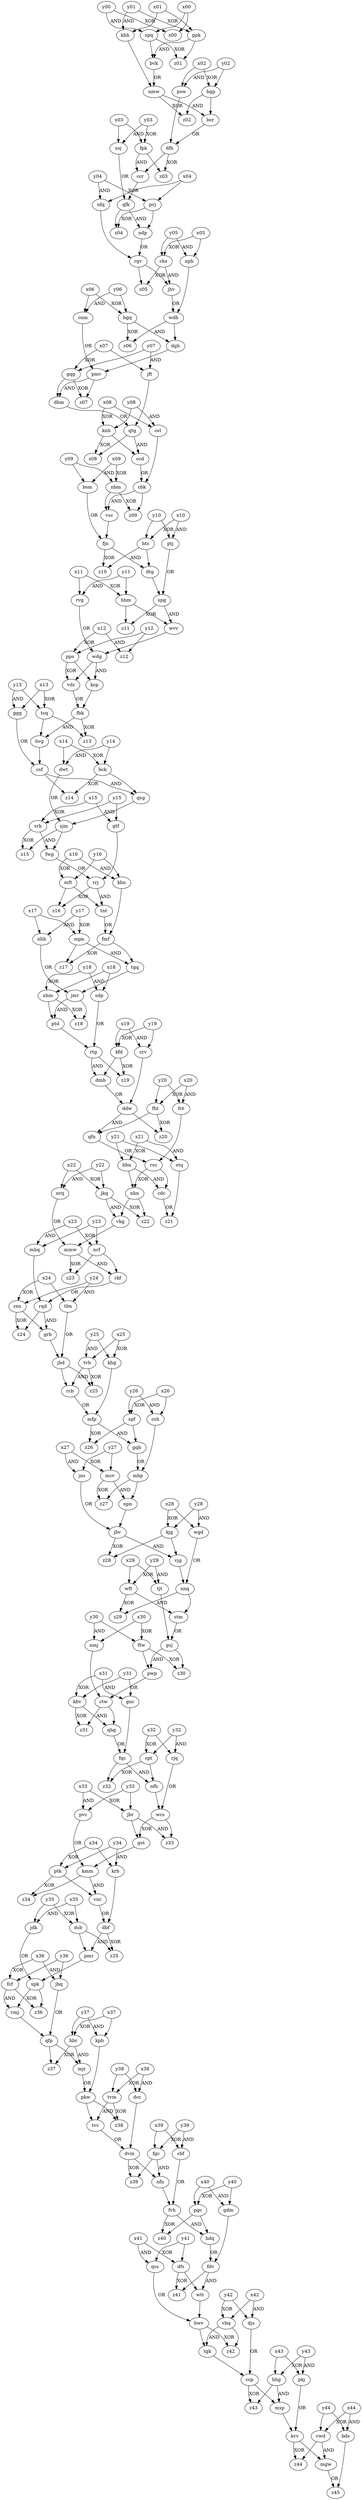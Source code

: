 digraph {
    x23 -> mhq [label="AND"]
    dbf -> z35 [label="XOR"]
    x41 -> qss [label="AND"]
    kbv -> qhg [label="AND"]
    djs -> ccp [label="OR"]
    nmw -> bcr [label="AND"]
    jns -> jbv [label="OR"]
    y29 -> tjt [label="AND"]
    y17 -> nhh [label="AND"]
    kmm -> vnr [label="AND"]
    hbr -> mjr [label="AND"]
    qfk -> ndp [label="AND"]
    tvb -> z25 [label="XOR"]
    y29 -> wft [label="XOR"]
    rqd -> grb [label="AND"]
    jbv -> vjg [label="AND"]
    tvm -> z38 [label="XOR"]
    vwd -> mgw [label="AND"]
    nmw -> z02 [label="XOR"]
    cdc -> z21 [label="OR"]
    x16 -> mft [label="XOR"]
    x37 -> hbr [label="XOR"]
    x24 -> cns [label="XOR"]
    y40 -> pgc [label="XOR"]
    ccd -> cbk [label="OR"]
    fht -> z20 [label="XOR"]
    wft -> stm [label="AND"]
    srk -> fwg [label="AND"]
    y06 -> cnm [label="AND"]
    gqg -> z07 [label="XOR"]
    ndp -> rgv [label="OR"]
    bsm -> fjn [label="OR"]
    x15 -> srk [label="XOR"]
    bwv -> z42 [label="XOR"]
    kbv -> z31 [label="XOR"]
    x10 -> htc [label="XOR"]
    x08 -> knh [label="XOR"]
    fgc -> nfn [label="AND"]
    y03 -> ssj [label="AND"]
    x26 -> spf [label="XOR"]
    y02 -> psw [label="AND"]
    x36 -> fcf [label="XOR"]
    ptj -> spg [label="OR"]
    stm -> gsj [label="OR"]
    mmw -> z23 [label="XOR"]
    y26 -> csh [label="AND"]
    rrj -> tnt [label="AND"]
    x05 -> chs [label="XOR"]
    x16 -> khn [label="AND"]
    nqm -> tgq [label="AND"]
    wft -> z29 [label="XOR"]
    y13 -> ggg [label="AND"]
    rcb -> mfp [label="OR"]
    y28 -> wgd [label="AND"]
    csf -> qsg [label="AND"]
    x31 -> kbv [label="XOR"]
    rrj -> z16 [label="XOR"]
    hhg -> msp [label="AND"]
    y00 -> z00 [label="XOR"]
    x25 -> khg [label="XOR"]
    x42 -> djs [label="AND"]
    ggg -> csf [label="OR"]
    pps -> vdc [label="XOR"]
    y04 -> pvj [label="XOR"]
    qtg -> ccd [label="AND"]
    x27 -> jns [label="AND"]
    jdk -> spk [label="OR"]
    nhm -> z18 [label="XOR"]
    fpk -> ccr [label="AND"]
    x06 -> bgq [label="XOR"]
    x38 -> dcc [label="AND"]
    x22 -> jkq [label="XOR"]
    vbq -> tgk [label="AND"]
    x14 -> bck [label="XOR"]
    fjn -> dtg [label="AND"]
    kfd -> z19 [label="XOR"]
    bvk -> nmw [label="OR"]
    x34 -> ptk [label="XOR"]
    mmw -> rkf [label="AND"]
    y11 -> rvg [label="AND"]
    wgd -> nnq [label="OR"]
    qss -> bwv [label="OR"]
    dmb -> ddw [label="OR"]
    y08 -> cst [label="AND"]
    nhh -> jmr [label="OR"]
    cpt -> z32 [label="XOR"]
    tnt -> fmf [label="OR"]
    fbk -> hvg [label="AND"]
    spq -> z01 [label="XOR"]
    x02 -> bgp [label="XOR"]
    x20 -> fct [label="AND"]
    x36 -> jbq [label="AND"]
    x12 -> z12 [label="AND"]
    mfp -> z26 [label="XOR"]
    spg -> z11 [label="XOR"]
    y32 -> rjq [label="AND"]
    y04 -> nfq [label="AND"]
    pkj -> kvv [label="OR"]
    tvc -> dvm [label="OR"]
    vnr -> dbf [label="OR"]
    fmf -> z17 [label="XOR"]
    rtg -> dmb [label="AND"]
    fvh -> z40 [label="XOR"]
    fcf -> z36 [label="XOR"]
    pvc -> kmm [label="OR"]
    cbk -> vsc [label="AND"]
    x09 -> bsm [label="AND"]
    x07 -> gqg [label="XOR"]
    ptk -> z34 [label="XOR"]
    x28 -> kjg [label="XOR"]
    dbm -> qtg [label="OR"]
    jbr -> z33 [label="AND"]
    y42 -> vbq [label="XOR"]
    y00 -> spq [label="AND"]
    y19 -> kfd [label="XOR"]
    tbn -> jhd [label="OR"]
    kvv -> z44 [label="XOR"]
    wcs -> gst [label="XOR"]
    srk -> z15 [label="XOR"]
    y39 -> cbf [label="AND"]
    bgq -> z06 [label="XOR"]
    bbn -> cdc [label="AND"]
    y18 -> nhm [label="XOR"]
    tvm -> tvc [label="AND"]
    x23 -> ncf [label="XOR"]
    x19 -> crv [label="AND"]
    qhg -> fqc [label="OR"]
    jbv -> z28 [label="XOR"]
    y05 -> nph [label="AND"]
    x32 -> cpt [label="XOR"]
    x31 -> gnc [label="AND"]
    ccp -> z43 [label="XOR"]
    x15 -> gtf [label="AND"]
    jmr -> ptd [label="AND"]
    x10 -> ptj [label="AND"]
    bgq -> dgh [label="AND"]
    ftw -> z30 [label="XOR"]
    x44 -> bds [label="AND"]
    fjn -> z10 [label="XOR"]
    y43 -> pkj [label="AND"]
    y30 -> nmj [label="AND"]
    tvb -> rcb [label="AND"]
    x40 -> gdm [label="AND"]
    mgw -> z45 [label="OR"]
    fdv -> wtt [label="AND"]
    rkf -> rqd [label="OR"]
    pvj -> z04 [label="XOR"]
    pmv -> dbm [label="AND"]
    x21 -> bbn [label="XOR"]
    x38 -> tvm [label="XOR"]
    mjr -> pkw [label="OR"]
    jbq -> qfp [label="OR"]
    jkq -> z22 [label="XOR"]
    qfn -> rsc [label="OR"]
    x30 -> ftw [label="XOR"]
    y35 -> dsb [label="XOR"]
    y24 -> tbn [label="AND"]
    fcf -> vmj [label="AND"]
    cnm -> pmv [label="OR"]
    x27 -> mcv [label="XOR"]
    chs -> z05 [label="XOR"]
    vdc -> fbk [label="OR"]
    y39 -> fgc [label="XOR"]
    x13 -> tcq [label="XOR"]
    ssj -> qfk [label="OR"]
    fwg -> rrj [label="OR"]
    knh -> z08 [label="XOR"]
    fqc -> nfh [label="AND"]
    y17 -> nqm [label="XOR"]
    hbr -> z37 [label="XOR"]
    y22 -> nrq [label="AND"]
    y01 -> gpk [label="XOR"]
    jhv -> wdh [label="OR"]
    dfs -> z41 [label="XOR"]
    gqb -> mbp [label="OR"]
    dvm -> z39 [label="XOR"]
    y03 -> fpk [label="XOR"]
    mfp -> gqb [label="AND"]
    x44 -> vwd [label="XOR"]
    gpk -> bvk [label="AND"]
    x21 -> stq [label="AND"]
    cbf -> fvh [label="OR"]
    spg -> wvv [label="AND"]
    cns -> z24 [label="XOR"]
    rjq -> wcs [label="OR"]
    mcv -> npn [label="AND"]
    wdg -> kcp [label="AND"]
    nrq -> mmw [label="OR"]
    x33 -> pvc [label="AND"]
    x20 -> fht [label="XOR"]
    y43 -> hhg [label="XOR"]
    dfh -> z03 [label="XOR"]
    fbk -> z13 [label="XOR"]
    x09 -> nbm [label="XOR"]
    pwp -> ctw [label="OR"]
    y25 -> tvb [label="AND"]
    y34 -> krb [label="AND"]
    x11 -> hhm [label="XOR"]
    hdq -> fdv [label="OR"]
    mcv -> z27 [label="XOR"]
    nbm -> z09 [label="XOR"]
    fvh -> hdq [label="AND"]
    jkq -> vkg [label="AND"]
    dwt -> sjm [label="OR"]
    dbf -> pmr [label="AND"]
    rsc -> nhn [label="XOR"]
    y14 -> dwt [label="AND"]
    x35 -> jdk [label="AND"]
    x41 -> dfs [label="XOR"]
    y37 -> kpb [label="AND"]
    bck -> z14 [label="XOR"]
    y07 -> jft [label="AND"]
    sdp -> rtg [label="OR"]
    y01 -> khh [label="AND"]
    bcr -> dfh [label="OR"]
    chs -> jhv [label="AND"]
    y18 -> sdp [label="AND"]
    ddw -> qfn [label="AND"]
    x33 -> jbr [label="XOR"]
    gsj -> pwp [label="AND"]
    x12 -> pps [label="XOR"]
    rvg -> wdg [label="OR"]

    y23 -> mhq;
    dsb -> z35;
    y41 -> qss;
    ctw -> qhg;
    tgk -> ccp;
    bgp -> bcr;
    npn -> jbv;
    x29 -> tjt;
    x17 -> nhh;
    ptk -> vnr;
    qfp -> mjr;
    pvj -> ndp;
    jhd -> z25;
    x29 -> wft;
    cns -> grb;
    kjg -> vjg;
    pkw -> z38;
    kvv -> mgw;
    bgp -> z02;
    stq -> z21;
    y16 -> mft;
    y37 -> hbr;
    y24 -> cns;
    x40 -> pgc;
    cst -> cbk;
    ddw -> z20;
    nnq -> stm;
    sjm -> fwg;
    x06 -> cnm;
    pmv -> z07;
    nfq -> rgv;
    vsc -> fjn;
    y15 -> srk;
    vbq -> z42;
    ctw -> z31;
    y10 -> htc;
    y08 -> knh;
    dvm -> nfn;
    x03 -> ssj;
    y26 -> spf;
    x02 -> psw;
    y36 -> fcf;
    dtg -> spg;
    tjt -> gsj;
    ncf -> z23;
    x26 -> csh;
    mft -> tnt;
    y05 -> chs;
    y16 -> khn;
    fmf -> tgq;
    nnq -> z29;
    x13 -> ggg;
    khg -> mfp;
    x28 -> wgd;
    bck -> qsg;
    y31 -> kbv;
    mft -> z16;
    ccp -> msp;
    x00 -> z00;
    y25 -> khg;
    y42 -> djs;
    hvg -> csf;
    wdg -> vdc;
    x04 -> pvj;
    knh -> ccd;
    y27 -> jns;
    pmr -> spk;
    jmr -> z18;
    dfh -> ccr;
    y06 -> bgq;
    y38 -> dcc;
    y22 -> jkq;
    bwv -> tgk;
    y14 -> bck;
    htc -> dtg;
    rtg -> z19;
    khh -> nmw;
    y34 -> ptk;
    ncf -> rkf;
    x11 -> rvg;
    vjg -> nnq;
    wtt -> bwv;
    crv -> ddw;
    x08 -> cst;
    tgq -> jmr;
    fqc -> z32;
    khn -> fmf;
    tcq -> hvg;
    gpk -> z01;
    y02 -> bgp;
    y20 -> fct;
    y36 -> jbq;
    y12 -> z12;
    spf -> z26;
    hhm -> z11;
    x32 -> rjq;
    x04 -> nfq;
    msp -> kvv;
    dcc -> dvm;
    krb -> dbf;
    nqm -> z17;
    kfd -> dmb;
    pgc -> z40;
    spk -> z36;
    gst -> kmm;
    nbm -> vsc;
    y09 -> bsm;
    y07 -> gqg;
    kmm -> z34;
    y28 -> kjg;
    jft -> qtg;
    wcs -> z33;
    x42 -> vbq;
    x00 -> spq;
    x19 -> kfd;
    grb -> jhd;
    vwd -> z44;
    jbr -> gst;
    sjm -> z15;
    x39 -> cbf;
    wdh -> z06;
    rsc -> cdc;
    x18 -> nhm;
    pkw -> tvc;
    y23 -> ncf;
    y19 -> crv;
    gnc -> fqc;
    kjg -> z28;
    x05 -> nph;
    y32 -> cpt;
    y31 -> gnc;
    hhg -> z43;
    y15 -> gtf;
    nhm -> ptd;
    y10 -> ptj;
    wdh -> dgh;
    gsj -> z30;
    y44 -> bds;
    htc -> z10;
    x43 -> pkj;
    x30 -> nmj;
    jhd -> rcb;
    y40 -> gdm;
    bds -> z45;
    dfs -> wtt;
    mhq -> rqd;
    qfk -> z04;
    gqg -> dbm;
    y21 -> bbn;
    y38 -> tvm;
    kpb -> pkw;
    vmj -> qfp;
    nhn -> z22;
    fct -> rsc;
    y30 -> ftw;
    x35 -> dsb;
    x24 -> tbn;
    spk -> vmj;
    dgh -> pmv;
    y27 -> mcv;
    rgv -> z05;
    kcp -> fbk;
    x39 -> fgc;
    y13 -> tcq;
    ccr -> qfk;
    gtf -> rrj;
    qtg -> z08;
    cpt -> nfh;
    x17 -> nqm;
    qfp -> z37;
    x22 -> nrq;
    x01 -> gpk;
    nph -> wdh;
    fdv -> z41;
    csh -> mbp;
    fgc -> z39;
    x03 -> fpk;
    spf -> gqb;
    y44 -> vwd;
    spq -> bvk;
    y21 -> stq;
    nfn -> fvh;
    hhm -> wvv;
    rqd -> z24;
    nfh -> wcs;
    mbp -> npn;
    pps -> kcp;
    vkg -> mmw;
    y33 -> pvc;
    y20 -> fht;
    x43 -> hhg;
    fpk -> z03;
    tcq -> z13;
    y09 -> nbm;
    nmj -> ctw;
    x25 -> tvb;
    x34 -> krb;
    y11 -> hhm;
    gdm -> fdv;
    mbp -> z27;
    cbk -> z09;
    pgc -> hdq;
    nhn -> vkg;
    qsg -> sjm;
    dsb -> pmr;
    bbn -> nhn;
    x14 -> dwt;
    y35 -> jdk;
    y41 -> dfs;
    x37 -> kpb;
    csf -> z14;
    x07 -> jft;
    ptd -> rtg;
    x01 -> khh;
    psw -> dfh;
    rgv -> jhv;
    x18 -> sdp;
    fht -> qfn;
    y33 -> jbr;
    ftw -> pwp;
    y12 -> pps;
    wvv -> wdg;
}
